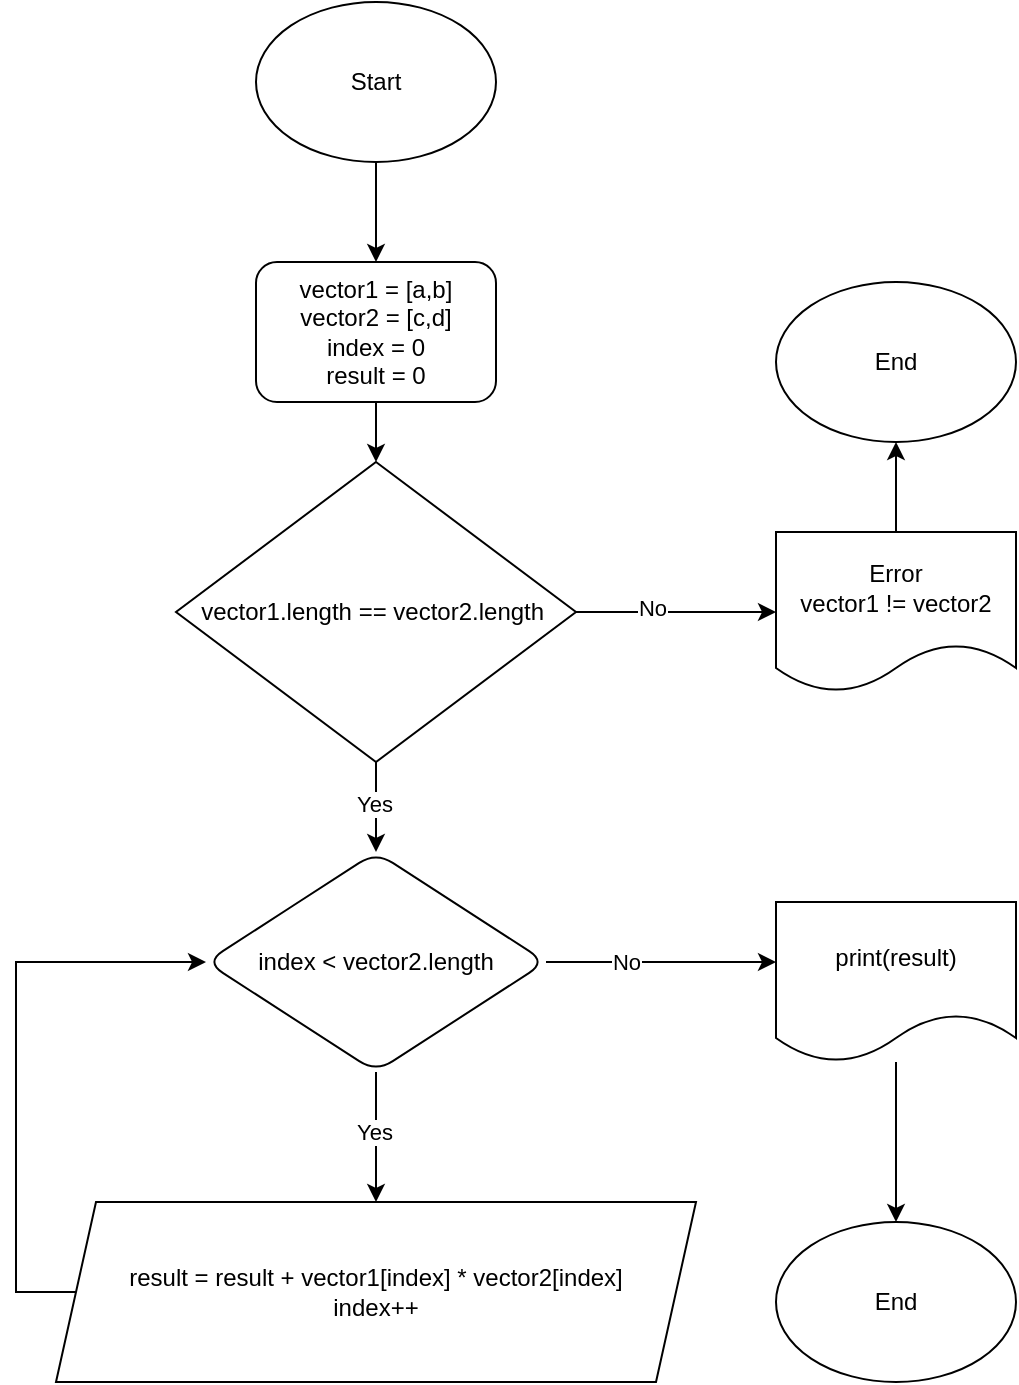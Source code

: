 <mxfile version="21.7.4" type="github">
  <diagram name="Страница — 1" id="iiTrdd1k4UDEqHgf5aPC">
    <mxGraphModel dx="1386" dy="759" grid="1" gridSize="10" guides="1" tooltips="1" connect="1" arrows="1" fold="1" page="1" pageScale="1" pageWidth="827" pageHeight="1169" math="0" shadow="0">
      <root>
        <mxCell id="0" />
        <mxCell id="1" parent="0" />
        <mxCell id="1DGhmz0jHDHO1_cEIDCk-12" style="edgeStyle=orthogonalEdgeStyle;rounded=0;orthogonalLoop=1;jettySize=auto;html=1;exitX=0.5;exitY=1;exitDx=0;exitDy=0;entryX=0.5;entryY=0;entryDx=0;entryDy=0;" edge="1" parent="1" source="1DGhmz0jHDHO1_cEIDCk-1" target="1DGhmz0jHDHO1_cEIDCk-2">
          <mxGeometry relative="1" as="geometry" />
        </mxCell>
        <mxCell id="1DGhmz0jHDHO1_cEIDCk-1" value="Start" style="ellipse;whiteSpace=wrap;html=1;" vertex="1" parent="1">
          <mxGeometry x="300" y="10" width="120" height="80" as="geometry" />
        </mxCell>
        <mxCell id="1DGhmz0jHDHO1_cEIDCk-16" style="edgeStyle=orthogonalEdgeStyle;rounded=0;orthogonalLoop=1;jettySize=auto;html=1;exitX=0.5;exitY=1;exitDx=0;exitDy=0;entryX=0.5;entryY=0;entryDx=0;entryDy=0;" edge="1" parent="1" source="1DGhmz0jHDHO1_cEIDCk-2" target="1DGhmz0jHDHO1_cEIDCk-15">
          <mxGeometry relative="1" as="geometry" />
        </mxCell>
        <mxCell id="1DGhmz0jHDHO1_cEIDCk-2" value="vector1 = [a,b]&lt;br&gt;vector2&amp;nbsp;= [c,d]&lt;br&gt;index = 0&lt;br&gt;result = 0" style="rounded=1;whiteSpace=wrap;html=1;" vertex="1" parent="1">
          <mxGeometry x="300" y="140" width="120" height="70" as="geometry" />
        </mxCell>
        <mxCell id="1DGhmz0jHDHO1_cEIDCk-6" style="edgeStyle=orthogonalEdgeStyle;rounded=0;orthogonalLoop=1;jettySize=auto;html=1;exitX=0.5;exitY=1;exitDx=0;exitDy=0;entryX=0.5;entryY=0;entryDx=0;entryDy=0;" edge="1" parent="1" source="1DGhmz0jHDHO1_cEIDCk-3" target="1DGhmz0jHDHO1_cEIDCk-5">
          <mxGeometry relative="1" as="geometry" />
        </mxCell>
        <mxCell id="1DGhmz0jHDHO1_cEIDCk-7" value="Yes" style="edgeLabel;html=1;align=center;verticalAlign=middle;resizable=0;points=[];" vertex="1" connectable="0" parent="1DGhmz0jHDHO1_cEIDCk-6">
          <mxGeometry x="-0.08" y="-1" relative="1" as="geometry">
            <mxPoint as="offset" />
          </mxGeometry>
        </mxCell>
        <mxCell id="1DGhmz0jHDHO1_cEIDCk-10" style="edgeStyle=orthogonalEdgeStyle;rounded=0;orthogonalLoop=1;jettySize=auto;html=1;exitX=1;exitY=0.5;exitDx=0;exitDy=0;entryX=0;entryY=0.375;entryDx=0;entryDy=0;entryPerimeter=0;" edge="1" parent="1" source="1DGhmz0jHDHO1_cEIDCk-3" target="1DGhmz0jHDHO1_cEIDCk-9">
          <mxGeometry relative="1" as="geometry" />
        </mxCell>
        <mxCell id="1DGhmz0jHDHO1_cEIDCk-11" value="No" style="edgeLabel;html=1;align=center;verticalAlign=middle;resizable=0;points=[];" vertex="1" connectable="0" parent="1DGhmz0jHDHO1_cEIDCk-10">
          <mxGeometry x="-0.312" relative="1" as="geometry">
            <mxPoint as="offset" />
          </mxGeometry>
        </mxCell>
        <mxCell id="1DGhmz0jHDHO1_cEIDCk-3" value="index &amp;lt; vector2.length" style="rhombus;whiteSpace=wrap;html=1;rounded=1;" vertex="1" parent="1">
          <mxGeometry x="275" y="435" width="170" height="110" as="geometry" />
        </mxCell>
        <mxCell id="1DGhmz0jHDHO1_cEIDCk-24" style="edgeStyle=orthogonalEdgeStyle;rounded=0;orthogonalLoop=1;jettySize=auto;html=1;exitX=0;exitY=0.5;exitDx=0;exitDy=0;entryX=0;entryY=0.5;entryDx=0;entryDy=0;" edge="1" parent="1" source="1DGhmz0jHDHO1_cEIDCk-5" target="1DGhmz0jHDHO1_cEIDCk-3">
          <mxGeometry relative="1" as="geometry">
            <Array as="points">
              <mxPoint x="180" y="655" />
              <mxPoint x="180" y="490" />
            </Array>
          </mxGeometry>
        </mxCell>
        <mxCell id="1DGhmz0jHDHO1_cEIDCk-5" value="result = result + vector1[index] * vector2[index]&lt;br&gt;index++" style="shape=parallelogram;perimeter=parallelogramPerimeter;whiteSpace=wrap;html=1;fixedSize=1;" vertex="1" parent="1">
          <mxGeometry x="200" y="610" width="320" height="90" as="geometry" />
        </mxCell>
        <mxCell id="1DGhmz0jHDHO1_cEIDCk-14" value="" style="edgeStyle=orthogonalEdgeStyle;rounded=0;orthogonalLoop=1;jettySize=auto;html=1;" edge="1" parent="1" source="1DGhmz0jHDHO1_cEIDCk-9" target="1DGhmz0jHDHO1_cEIDCk-13">
          <mxGeometry relative="1" as="geometry" />
        </mxCell>
        <mxCell id="1DGhmz0jHDHO1_cEIDCk-9" value="print(result)" style="shape=document;whiteSpace=wrap;html=1;boundedLbl=1;" vertex="1" parent="1">
          <mxGeometry x="560" y="460" width="120" height="80" as="geometry" />
        </mxCell>
        <mxCell id="1DGhmz0jHDHO1_cEIDCk-13" value="End" style="ellipse;whiteSpace=wrap;html=1;" vertex="1" parent="1">
          <mxGeometry x="560" y="620" width="120" height="80" as="geometry" />
        </mxCell>
        <mxCell id="1DGhmz0jHDHO1_cEIDCk-19" style="edgeStyle=orthogonalEdgeStyle;rounded=0;orthogonalLoop=1;jettySize=auto;html=1;exitX=1;exitY=0.5;exitDx=0;exitDy=0;" edge="1" parent="1" source="1DGhmz0jHDHO1_cEIDCk-15" target="1DGhmz0jHDHO1_cEIDCk-17">
          <mxGeometry relative="1" as="geometry" />
        </mxCell>
        <mxCell id="1DGhmz0jHDHO1_cEIDCk-20" value="No" style="edgeLabel;html=1;align=center;verticalAlign=middle;resizable=0;points=[];" vertex="1" connectable="0" parent="1DGhmz0jHDHO1_cEIDCk-19">
          <mxGeometry x="-0.24" y="2" relative="1" as="geometry">
            <mxPoint as="offset" />
          </mxGeometry>
        </mxCell>
        <mxCell id="1DGhmz0jHDHO1_cEIDCk-22" style="edgeStyle=orthogonalEdgeStyle;rounded=0;orthogonalLoop=1;jettySize=auto;html=1;exitX=0.5;exitY=1;exitDx=0;exitDy=0;entryX=0.5;entryY=0;entryDx=0;entryDy=0;" edge="1" parent="1" source="1DGhmz0jHDHO1_cEIDCk-15" target="1DGhmz0jHDHO1_cEIDCk-3">
          <mxGeometry relative="1" as="geometry" />
        </mxCell>
        <mxCell id="1DGhmz0jHDHO1_cEIDCk-23" value="Yes" style="edgeLabel;html=1;align=center;verticalAlign=middle;resizable=0;points=[];" vertex="1" connectable="0" parent="1DGhmz0jHDHO1_cEIDCk-22">
          <mxGeometry x="-0.08" y="-1" relative="1" as="geometry">
            <mxPoint as="offset" />
          </mxGeometry>
        </mxCell>
        <mxCell id="1DGhmz0jHDHO1_cEIDCk-15" value="vector1.length&lt;span style=&quot;background-color: initial;&quot;&gt;&amp;nbsp;==&amp;nbsp;&lt;/span&gt;vector2.length&amp;nbsp;" style="rhombus;whiteSpace=wrap;html=1;" vertex="1" parent="1">
          <mxGeometry x="260" y="240" width="200" height="150" as="geometry" />
        </mxCell>
        <mxCell id="1DGhmz0jHDHO1_cEIDCk-21" style="edgeStyle=orthogonalEdgeStyle;rounded=0;orthogonalLoop=1;jettySize=auto;html=1;exitX=0.5;exitY=0;exitDx=0;exitDy=0;entryX=0.5;entryY=1;entryDx=0;entryDy=0;" edge="1" parent="1" source="1DGhmz0jHDHO1_cEIDCk-17" target="1DGhmz0jHDHO1_cEIDCk-18">
          <mxGeometry relative="1" as="geometry" />
        </mxCell>
        <mxCell id="1DGhmz0jHDHO1_cEIDCk-17" value="Error&lt;br&gt;vector1 != vector2" style="shape=document;whiteSpace=wrap;html=1;boundedLbl=1;" vertex="1" parent="1">
          <mxGeometry x="560" y="275" width="120" height="80" as="geometry" />
        </mxCell>
        <mxCell id="1DGhmz0jHDHO1_cEIDCk-18" value="End" style="ellipse;whiteSpace=wrap;html=1;" vertex="1" parent="1">
          <mxGeometry x="560" y="150" width="120" height="80" as="geometry" />
        </mxCell>
      </root>
    </mxGraphModel>
  </diagram>
</mxfile>

